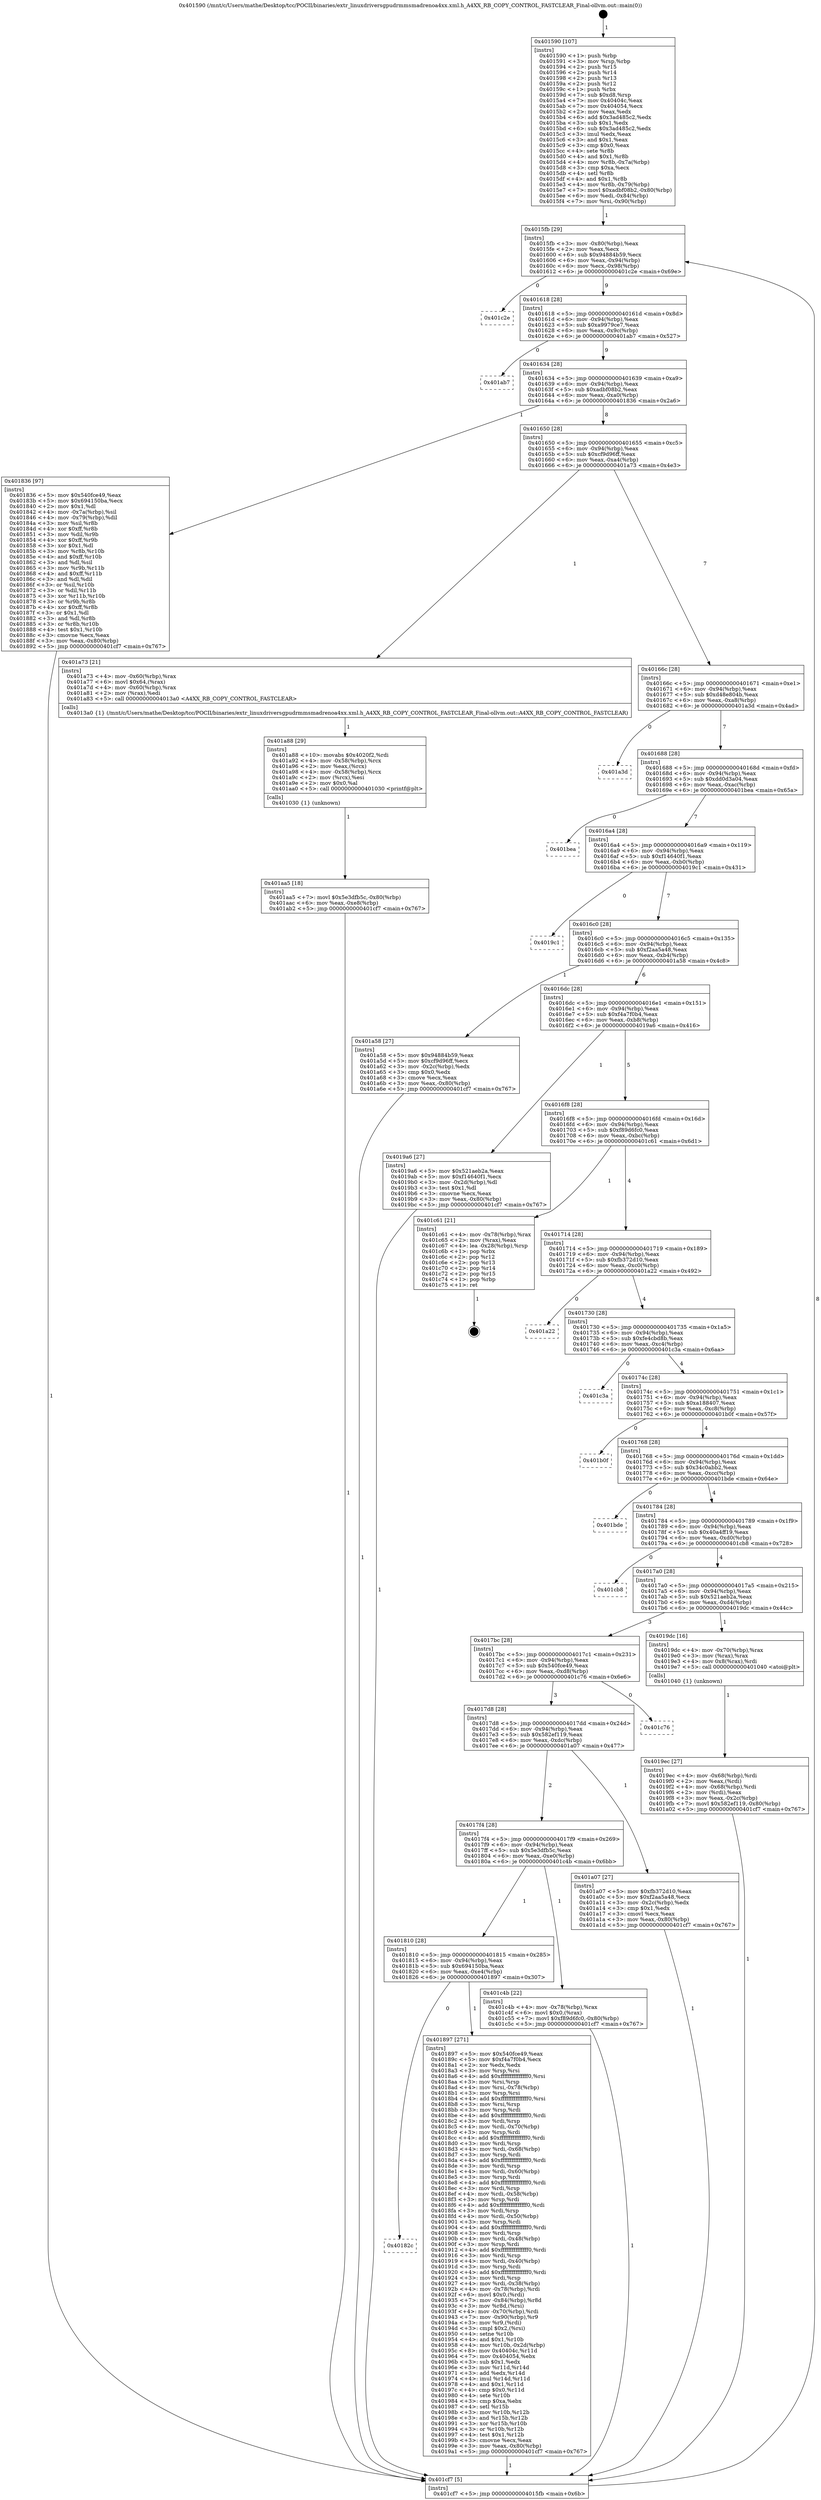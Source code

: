 digraph "0x401590" {
  label = "0x401590 (/mnt/c/Users/mathe/Desktop/tcc/POCII/binaries/extr_linuxdriversgpudrmmsmadrenoa4xx.xml.h_A4XX_RB_COPY_CONTROL_FASTCLEAR_Final-ollvm.out::main(0))"
  labelloc = "t"
  node[shape=record]

  Entry [label="",width=0.3,height=0.3,shape=circle,fillcolor=black,style=filled]
  "0x4015fb" [label="{
     0x4015fb [29]\l
     | [instrs]\l
     &nbsp;&nbsp;0x4015fb \<+3\>: mov -0x80(%rbp),%eax\l
     &nbsp;&nbsp;0x4015fe \<+2\>: mov %eax,%ecx\l
     &nbsp;&nbsp;0x401600 \<+6\>: sub $0x94884b59,%ecx\l
     &nbsp;&nbsp;0x401606 \<+6\>: mov %eax,-0x94(%rbp)\l
     &nbsp;&nbsp;0x40160c \<+6\>: mov %ecx,-0x98(%rbp)\l
     &nbsp;&nbsp;0x401612 \<+6\>: je 0000000000401c2e \<main+0x69e\>\l
  }"]
  "0x401c2e" [label="{
     0x401c2e\l
  }", style=dashed]
  "0x401618" [label="{
     0x401618 [28]\l
     | [instrs]\l
     &nbsp;&nbsp;0x401618 \<+5\>: jmp 000000000040161d \<main+0x8d\>\l
     &nbsp;&nbsp;0x40161d \<+6\>: mov -0x94(%rbp),%eax\l
     &nbsp;&nbsp;0x401623 \<+5\>: sub $0xa9979ce7,%eax\l
     &nbsp;&nbsp;0x401628 \<+6\>: mov %eax,-0x9c(%rbp)\l
     &nbsp;&nbsp;0x40162e \<+6\>: je 0000000000401ab7 \<main+0x527\>\l
  }"]
  Exit [label="",width=0.3,height=0.3,shape=circle,fillcolor=black,style=filled,peripheries=2]
  "0x401ab7" [label="{
     0x401ab7\l
  }", style=dashed]
  "0x401634" [label="{
     0x401634 [28]\l
     | [instrs]\l
     &nbsp;&nbsp;0x401634 \<+5\>: jmp 0000000000401639 \<main+0xa9\>\l
     &nbsp;&nbsp;0x401639 \<+6\>: mov -0x94(%rbp),%eax\l
     &nbsp;&nbsp;0x40163f \<+5\>: sub $0xadbf08b2,%eax\l
     &nbsp;&nbsp;0x401644 \<+6\>: mov %eax,-0xa0(%rbp)\l
     &nbsp;&nbsp;0x40164a \<+6\>: je 0000000000401836 \<main+0x2a6\>\l
  }"]
  "0x401aa5" [label="{
     0x401aa5 [18]\l
     | [instrs]\l
     &nbsp;&nbsp;0x401aa5 \<+7\>: movl $0x5e3dfb5c,-0x80(%rbp)\l
     &nbsp;&nbsp;0x401aac \<+6\>: mov %eax,-0xe8(%rbp)\l
     &nbsp;&nbsp;0x401ab2 \<+5\>: jmp 0000000000401cf7 \<main+0x767\>\l
  }"]
  "0x401836" [label="{
     0x401836 [97]\l
     | [instrs]\l
     &nbsp;&nbsp;0x401836 \<+5\>: mov $0x540fce49,%eax\l
     &nbsp;&nbsp;0x40183b \<+5\>: mov $0x694150ba,%ecx\l
     &nbsp;&nbsp;0x401840 \<+2\>: mov $0x1,%dl\l
     &nbsp;&nbsp;0x401842 \<+4\>: mov -0x7a(%rbp),%sil\l
     &nbsp;&nbsp;0x401846 \<+4\>: mov -0x79(%rbp),%dil\l
     &nbsp;&nbsp;0x40184a \<+3\>: mov %sil,%r8b\l
     &nbsp;&nbsp;0x40184d \<+4\>: xor $0xff,%r8b\l
     &nbsp;&nbsp;0x401851 \<+3\>: mov %dil,%r9b\l
     &nbsp;&nbsp;0x401854 \<+4\>: xor $0xff,%r9b\l
     &nbsp;&nbsp;0x401858 \<+3\>: xor $0x1,%dl\l
     &nbsp;&nbsp;0x40185b \<+3\>: mov %r8b,%r10b\l
     &nbsp;&nbsp;0x40185e \<+4\>: and $0xff,%r10b\l
     &nbsp;&nbsp;0x401862 \<+3\>: and %dl,%sil\l
     &nbsp;&nbsp;0x401865 \<+3\>: mov %r9b,%r11b\l
     &nbsp;&nbsp;0x401868 \<+4\>: and $0xff,%r11b\l
     &nbsp;&nbsp;0x40186c \<+3\>: and %dl,%dil\l
     &nbsp;&nbsp;0x40186f \<+3\>: or %sil,%r10b\l
     &nbsp;&nbsp;0x401872 \<+3\>: or %dil,%r11b\l
     &nbsp;&nbsp;0x401875 \<+3\>: xor %r11b,%r10b\l
     &nbsp;&nbsp;0x401878 \<+3\>: or %r9b,%r8b\l
     &nbsp;&nbsp;0x40187b \<+4\>: xor $0xff,%r8b\l
     &nbsp;&nbsp;0x40187f \<+3\>: or $0x1,%dl\l
     &nbsp;&nbsp;0x401882 \<+3\>: and %dl,%r8b\l
     &nbsp;&nbsp;0x401885 \<+3\>: or %r8b,%r10b\l
     &nbsp;&nbsp;0x401888 \<+4\>: test $0x1,%r10b\l
     &nbsp;&nbsp;0x40188c \<+3\>: cmovne %ecx,%eax\l
     &nbsp;&nbsp;0x40188f \<+3\>: mov %eax,-0x80(%rbp)\l
     &nbsp;&nbsp;0x401892 \<+5\>: jmp 0000000000401cf7 \<main+0x767\>\l
  }"]
  "0x401650" [label="{
     0x401650 [28]\l
     | [instrs]\l
     &nbsp;&nbsp;0x401650 \<+5\>: jmp 0000000000401655 \<main+0xc5\>\l
     &nbsp;&nbsp;0x401655 \<+6\>: mov -0x94(%rbp),%eax\l
     &nbsp;&nbsp;0x40165b \<+5\>: sub $0xcf9d96ff,%eax\l
     &nbsp;&nbsp;0x401660 \<+6\>: mov %eax,-0xa4(%rbp)\l
     &nbsp;&nbsp;0x401666 \<+6\>: je 0000000000401a73 \<main+0x4e3\>\l
  }"]
  "0x401cf7" [label="{
     0x401cf7 [5]\l
     | [instrs]\l
     &nbsp;&nbsp;0x401cf7 \<+5\>: jmp 00000000004015fb \<main+0x6b\>\l
  }"]
  "0x401590" [label="{
     0x401590 [107]\l
     | [instrs]\l
     &nbsp;&nbsp;0x401590 \<+1\>: push %rbp\l
     &nbsp;&nbsp;0x401591 \<+3\>: mov %rsp,%rbp\l
     &nbsp;&nbsp;0x401594 \<+2\>: push %r15\l
     &nbsp;&nbsp;0x401596 \<+2\>: push %r14\l
     &nbsp;&nbsp;0x401598 \<+2\>: push %r13\l
     &nbsp;&nbsp;0x40159a \<+2\>: push %r12\l
     &nbsp;&nbsp;0x40159c \<+1\>: push %rbx\l
     &nbsp;&nbsp;0x40159d \<+7\>: sub $0xd8,%rsp\l
     &nbsp;&nbsp;0x4015a4 \<+7\>: mov 0x40404c,%eax\l
     &nbsp;&nbsp;0x4015ab \<+7\>: mov 0x404054,%ecx\l
     &nbsp;&nbsp;0x4015b2 \<+2\>: mov %eax,%edx\l
     &nbsp;&nbsp;0x4015b4 \<+6\>: add $0x3ad485c2,%edx\l
     &nbsp;&nbsp;0x4015ba \<+3\>: sub $0x1,%edx\l
     &nbsp;&nbsp;0x4015bd \<+6\>: sub $0x3ad485c2,%edx\l
     &nbsp;&nbsp;0x4015c3 \<+3\>: imul %edx,%eax\l
     &nbsp;&nbsp;0x4015c6 \<+3\>: and $0x1,%eax\l
     &nbsp;&nbsp;0x4015c9 \<+3\>: cmp $0x0,%eax\l
     &nbsp;&nbsp;0x4015cc \<+4\>: sete %r8b\l
     &nbsp;&nbsp;0x4015d0 \<+4\>: and $0x1,%r8b\l
     &nbsp;&nbsp;0x4015d4 \<+4\>: mov %r8b,-0x7a(%rbp)\l
     &nbsp;&nbsp;0x4015d8 \<+3\>: cmp $0xa,%ecx\l
     &nbsp;&nbsp;0x4015db \<+4\>: setl %r8b\l
     &nbsp;&nbsp;0x4015df \<+4\>: and $0x1,%r8b\l
     &nbsp;&nbsp;0x4015e3 \<+4\>: mov %r8b,-0x79(%rbp)\l
     &nbsp;&nbsp;0x4015e7 \<+7\>: movl $0xadbf08b2,-0x80(%rbp)\l
     &nbsp;&nbsp;0x4015ee \<+6\>: mov %edi,-0x84(%rbp)\l
     &nbsp;&nbsp;0x4015f4 \<+7\>: mov %rsi,-0x90(%rbp)\l
  }"]
  "0x401a88" [label="{
     0x401a88 [29]\l
     | [instrs]\l
     &nbsp;&nbsp;0x401a88 \<+10\>: movabs $0x4020f2,%rdi\l
     &nbsp;&nbsp;0x401a92 \<+4\>: mov -0x58(%rbp),%rcx\l
     &nbsp;&nbsp;0x401a96 \<+2\>: mov %eax,(%rcx)\l
     &nbsp;&nbsp;0x401a98 \<+4\>: mov -0x58(%rbp),%rcx\l
     &nbsp;&nbsp;0x401a9c \<+2\>: mov (%rcx),%esi\l
     &nbsp;&nbsp;0x401a9e \<+2\>: mov $0x0,%al\l
     &nbsp;&nbsp;0x401aa0 \<+5\>: call 0000000000401030 \<printf@plt\>\l
     | [calls]\l
     &nbsp;&nbsp;0x401030 \{1\} (unknown)\l
  }"]
  "0x401a73" [label="{
     0x401a73 [21]\l
     | [instrs]\l
     &nbsp;&nbsp;0x401a73 \<+4\>: mov -0x60(%rbp),%rax\l
     &nbsp;&nbsp;0x401a77 \<+6\>: movl $0x64,(%rax)\l
     &nbsp;&nbsp;0x401a7d \<+4\>: mov -0x60(%rbp),%rax\l
     &nbsp;&nbsp;0x401a81 \<+2\>: mov (%rax),%edi\l
     &nbsp;&nbsp;0x401a83 \<+5\>: call 00000000004013a0 \<A4XX_RB_COPY_CONTROL_FASTCLEAR\>\l
     | [calls]\l
     &nbsp;&nbsp;0x4013a0 \{1\} (/mnt/c/Users/mathe/Desktop/tcc/POCII/binaries/extr_linuxdriversgpudrmmsmadrenoa4xx.xml.h_A4XX_RB_COPY_CONTROL_FASTCLEAR_Final-ollvm.out::A4XX_RB_COPY_CONTROL_FASTCLEAR)\l
  }"]
  "0x40166c" [label="{
     0x40166c [28]\l
     | [instrs]\l
     &nbsp;&nbsp;0x40166c \<+5\>: jmp 0000000000401671 \<main+0xe1\>\l
     &nbsp;&nbsp;0x401671 \<+6\>: mov -0x94(%rbp),%eax\l
     &nbsp;&nbsp;0x401677 \<+5\>: sub $0xd48e804b,%eax\l
     &nbsp;&nbsp;0x40167c \<+6\>: mov %eax,-0xa8(%rbp)\l
     &nbsp;&nbsp;0x401682 \<+6\>: je 0000000000401a3d \<main+0x4ad\>\l
  }"]
  "0x4019ec" [label="{
     0x4019ec [27]\l
     | [instrs]\l
     &nbsp;&nbsp;0x4019ec \<+4\>: mov -0x68(%rbp),%rdi\l
     &nbsp;&nbsp;0x4019f0 \<+2\>: mov %eax,(%rdi)\l
     &nbsp;&nbsp;0x4019f2 \<+4\>: mov -0x68(%rbp),%rdi\l
     &nbsp;&nbsp;0x4019f6 \<+2\>: mov (%rdi),%eax\l
     &nbsp;&nbsp;0x4019f8 \<+3\>: mov %eax,-0x2c(%rbp)\l
     &nbsp;&nbsp;0x4019fb \<+7\>: movl $0x582ef119,-0x80(%rbp)\l
     &nbsp;&nbsp;0x401a02 \<+5\>: jmp 0000000000401cf7 \<main+0x767\>\l
  }"]
  "0x401a3d" [label="{
     0x401a3d\l
  }", style=dashed]
  "0x401688" [label="{
     0x401688 [28]\l
     | [instrs]\l
     &nbsp;&nbsp;0x401688 \<+5\>: jmp 000000000040168d \<main+0xfd\>\l
     &nbsp;&nbsp;0x40168d \<+6\>: mov -0x94(%rbp),%eax\l
     &nbsp;&nbsp;0x401693 \<+5\>: sub $0xdd0d3a04,%eax\l
     &nbsp;&nbsp;0x401698 \<+6\>: mov %eax,-0xac(%rbp)\l
     &nbsp;&nbsp;0x40169e \<+6\>: je 0000000000401bea \<main+0x65a\>\l
  }"]
  "0x40182c" [label="{
     0x40182c\l
  }", style=dashed]
  "0x401bea" [label="{
     0x401bea\l
  }", style=dashed]
  "0x4016a4" [label="{
     0x4016a4 [28]\l
     | [instrs]\l
     &nbsp;&nbsp;0x4016a4 \<+5\>: jmp 00000000004016a9 \<main+0x119\>\l
     &nbsp;&nbsp;0x4016a9 \<+6\>: mov -0x94(%rbp),%eax\l
     &nbsp;&nbsp;0x4016af \<+5\>: sub $0xf14640f1,%eax\l
     &nbsp;&nbsp;0x4016b4 \<+6\>: mov %eax,-0xb0(%rbp)\l
     &nbsp;&nbsp;0x4016ba \<+6\>: je 00000000004019c1 \<main+0x431\>\l
  }"]
  "0x401897" [label="{
     0x401897 [271]\l
     | [instrs]\l
     &nbsp;&nbsp;0x401897 \<+5\>: mov $0x540fce49,%eax\l
     &nbsp;&nbsp;0x40189c \<+5\>: mov $0xf4a7f0b4,%ecx\l
     &nbsp;&nbsp;0x4018a1 \<+2\>: xor %edx,%edx\l
     &nbsp;&nbsp;0x4018a3 \<+3\>: mov %rsp,%rsi\l
     &nbsp;&nbsp;0x4018a6 \<+4\>: add $0xfffffffffffffff0,%rsi\l
     &nbsp;&nbsp;0x4018aa \<+3\>: mov %rsi,%rsp\l
     &nbsp;&nbsp;0x4018ad \<+4\>: mov %rsi,-0x78(%rbp)\l
     &nbsp;&nbsp;0x4018b1 \<+3\>: mov %rsp,%rsi\l
     &nbsp;&nbsp;0x4018b4 \<+4\>: add $0xfffffffffffffff0,%rsi\l
     &nbsp;&nbsp;0x4018b8 \<+3\>: mov %rsi,%rsp\l
     &nbsp;&nbsp;0x4018bb \<+3\>: mov %rsp,%rdi\l
     &nbsp;&nbsp;0x4018be \<+4\>: add $0xfffffffffffffff0,%rdi\l
     &nbsp;&nbsp;0x4018c2 \<+3\>: mov %rdi,%rsp\l
     &nbsp;&nbsp;0x4018c5 \<+4\>: mov %rdi,-0x70(%rbp)\l
     &nbsp;&nbsp;0x4018c9 \<+3\>: mov %rsp,%rdi\l
     &nbsp;&nbsp;0x4018cc \<+4\>: add $0xfffffffffffffff0,%rdi\l
     &nbsp;&nbsp;0x4018d0 \<+3\>: mov %rdi,%rsp\l
     &nbsp;&nbsp;0x4018d3 \<+4\>: mov %rdi,-0x68(%rbp)\l
     &nbsp;&nbsp;0x4018d7 \<+3\>: mov %rsp,%rdi\l
     &nbsp;&nbsp;0x4018da \<+4\>: add $0xfffffffffffffff0,%rdi\l
     &nbsp;&nbsp;0x4018de \<+3\>: mov %rdi,%rsp\l
     &nbsp;&nbsp;0x4018e1 \<+4\>: mov %rdi,-0x60(%rbp)\l
     &nbsp;&nbsp;0x4018e5 \<+3\>: mov %rsp,%rdi\l
     &nbsp;&nbsp;0x4018e8 \<+4\>: add $0xfffffffffffffff0,%rdi\l
     &nbsp;&nbsp;0x4018ec \<+3\>: mov %rdi,%rsp\l
     &nbsp;&nbsp;0x4018ef \<+4\>: mov %rdi,-0x58(%rbp)\l
     &nbsp;&nbsp;0x4018f3 \<+3\>: mov %rsp,%rdi\l
     &nbsp;&nbsp;0x4018f6 \<+4\>: add $0xfffffffffffffff0,%rdi\l
     &nbsp;&nbsp;0x4018fa \<+3\>: mov %rdi,%rsp\l
     &nbsp;&nbsp;0x4018fd \<+4\>: mov %rdi,-0x50(%rbp)\l
     &nbsp;&nbsp;0x401901 \<+3\>: mov %rsp,%rdi\l
     &nbsp;&nbsp;0x401904 \<+4\>: add $0xfffffffffffffff0,%rdi\l
     &nbsp;&nbsp;0x401908 \<+3\>: mov %rdi,%rsp\l
     &nbsp;&nbsp;0x40190b \<+4\>: mov %rdi,-0x48(%rbp)\l
     &nbsp;&nbsp;0x40190f \<+3\>: mov %rsp,%rdi\l
     &nbsp;&nbsp;0x401912 \<+4\>: add $0xfffffffffffffff0,%rdi\l
     &nbsp;&nbsp;0x401916 \<+3\>: mov %rdi,%rsp\l
     &nbsp;&nbsp;0x401919 \<+4\>: mov %rdi,-0x40(%rbp)\l
     &nbsp;&nbsp;0x40191d \<+3\>: mov %rsp,%rdi\l
     &nbsp;&nbsp;0x401920 \<+4\>: add $0xfffffffffffffff0,%rdi\l
     &nbsp;&nbsp;0x401924 \<+3\>: mov %rdi,%rsp\l
     &nbsp;&nbsp;0x401927 \<+4\>: mov %rdi,-0x38(%rbp)\l
     &nbsp;&nbsp;0x40192b \<+4\>: mov -0x78(%rbp),%rdi\l
     &nbsp;&nbsp;0x40192f \<+6\>: movl $0x0,(%rdi)\l
     &nbsp;&nbsp;0x401935 \<+7\>: mov -0x84(%rbp),%r8d\l
     &nbsp;&nbsp;0x40193c \<+3\>: mov %r8d,(%rsi)\l
     &nbsp;&nbsp;0x40193f \<+4\>: mov -0x70(%rbp),%rdi\l
     &nbsp;&nbsp;0x401943 \<+7\>: mov -0x90(%rbp),%r9\l
     &nbsp;&nbsp;0x40194a \<+3\>: mov %r9,(%rdi)\l
     &nbsp;&nbsp;0x40194d \<+3\>: cmpl $0x2,(%rsi)\l
     &nbsp;&nbsp;0x401950 \<+4\>: setne %r10b\l
     &nbsp;&nbsp;0x401954 \<+4\>: and $0x1,%r10b\l
     &nbsp;&nbsp;0x401958 \<+4\>: mov %r10b,-0x2d(%rbp)\l
     &nbsp;&nbsp;0x40195c \<+8\>: mov 0x40404c,%r11d\l
     &nbsp;&nbsp;0x401964 \<+7\>: mov 0x404054,%ebx\l
     &nbsp;&nbsp;0x40196b \<+3\>: sub $0x1,%edx\l
     &nbsp;&nbsp;0x40196e \<+3\>: mov %r11d,%r14d\l
     &nbsp;&nbsp;0x401971 \<+3\>: add %edx,%r14d\l
     &nbsp;&nbsp;0x401974 \<+4\>: imul %r14d,%r11d\l
     &nbsp;&nbsp;0x401978 \<+4\>: and $0x1,%r11d\l
     &nbsp;&nbsp;0x40197c \<+4\>: cmp $0x0,%r11d\l
     &nbsp;&nbsp;0x401980 \<+4\>: sete %r10b\l
     &nbsp;&nbsp;0x401984 \<+3\>: cmp $0xa,%ebx\l
     &nbsp;&nbsp;0x401987 \<+4\>: setl %r15b\l
     &nbsp;&nbsp;0x40198b \<+3\>: mov %r10b,%r12b\l
     &nbsp;&nbsp;0x40198e \<+3\>: and %r15b,%r12b\l
     &nbsp;&nbsp;0x401991 \<+3\>: xor %r15b,%r10b\l
     &nbsp;&nbsp;0x401994 \<+3\>: or %r10b,%r12b\l
     &nbsp;&nbsp;0x401997 \<+4\>: test $0x1,%r12b\l
     &nbsp;&nbsp;0x40199b \<+3\>: cmovne %ecx,%eax\l
     &nbsp;&nbsp;0x40199e \<+3\>: mov %eax,-0x80(%rbp)\l
     &nbsp;&nbsp;0x4019a1 \<+5\>: jmp 0000000000401cf7 \<main+0x767\>\l
  }"]
  "0x4019c1" [label="{
     0x4019c1\l
  }", style=dashed]
  "0x4016c0" [label="{
     0x4016c0 [28]\l
     | [instrs]\l
     &nbsp;&nbsp;0x4016c0 \<+5\>: jmp 00000000004016c5 \<main+0x135\>\l
     &nbsp;&nbsp;0x4016c5 \<+6\>: mov -0x94(%rbp),%eax\l
     &nbsp;&nbsp;0x4016cb \<+5\>: sub $0xf2aa5a48,%eax\l
     &nbsp;&nbsp;0x4016d0 \<+6\>: mov %eax,-0xb4(%rbp)\l
     &nbsp;&nbsp;0x4016d6 \<+6\>: je 0000000000401a58 \<main+0x4c8\>\l
  }"]
  "0x401810" [label="{
     0x401810 [28]\l
     | [instrs]\l
     &nbsp;&nbsp;0x401810 \<+5\>: jmp 0000000000401815 \<main+0x285\>\l
     &nbsp;&nbsp;0x401815 \<+6\>: mov -0x94(%rbp),%eax\l
     &nbsp;&nbsp;0x40181b \<+5\>: sub $0x694150ba,%eax\l
     &nbsp;&nbsp;0x401820 \<+6\>: mov %eax,-0xe4(%rbp)\l
     &nbsp;&nbsp;0x401826 \<+6\>: je 0000000000401897 \<main+0x307\>\l
  }"]
  "0x401a58" [label="{
     0x401a58 [27]\l
     | [instrs]\l
     &nbsp;&nbsp;0x401a58 \<+5\>: mov $0x94884b59,%eax\l
     &nbsp;&nbsp;0x401a5d \<+5\>: mov $0xcf9d96ff,%ecx\l
     &nbsp;&nbsp;0x401a62 \<+3\>: mov -0x2c(%rbp),%edx\l
     &nbsp;&nbsp;0x401a65 \<+3\>: cmp $0x0,%edx\l
     &nbsp;&nbsp;0x401a68 \<+3\>: cmove %ecx,%eax\l
     &nbsp;&nbsp;0x401a6b \<+3\>: mov %eax,-0x80(%rbp)\l
     &nbsp;&nbsp;0x401a6e \<+5\>: jmp 0000000000401cf7 \<main+0x767\>\l
  }"]
  "0x4016dc" [label="{
     0x4016dc [28]\l
     | [instrs]\l
     &nbsp;&nbsp;0x4016dc \<+5\>: jmp 00000000004016e1 \<main+0x151\>\l
     &nbsp;&nbsp;0x4016e1 \<+6\>: mov -0x94(%rbp),%eax\l
     &nbsp;&nbsp;0x4016e7 \<+5\>: sub $0xf4a7f0b4,%eax\l
     &nbsp;&nbsp;0x4016ec \<+6\>: mov %eax,-0xb8(%rbp)\l
     &nbsp;&nbsp;0x4016f2 \<+6\>: je 00000000004019a6 \<main+0x416\>\l
  }"]
  "0x401c4b" [label="{
     0x401c4b [22]\l
     | [instrs]\l
     &nbsp;&nbsp;0x401c4b \<+4\>: mov -0x78(%rbp),%rax\l
     &nbsp;&nbsp;0x401c4f \<+6\>: movl $0x0,(%rax)\l
     &nbsp;&nbsp;0x401c55 \<+7\>: movl $0xf89d6fc0,-0x80(%rbp)\l
     &nbsp;&nbsp;0x401c5c \<+5\>: jmp 0000000000401cf7 \<main+0x767\>\l
  }"]
  "0x4019a6" [label="{
     0x4019a6 [27]\l
     | [instrs]\l
     &nbsp;&nbsp;0x4019a6 \<+5\>: mov $0x521aeb2a,%eax\l
     &nbsp;&nbsp;0x4019ab \<+5\>: mov $0xf14640f1,%ecx\l
     &nbsp;&nbsp;0x4019b0 \<+3\>: mov -0x2d(%rbp),%dl\l
     &nbsp;&nbsp;0x4019b3 \<+3\>: test $0x1,%dl\l
     &nbsp;&nbsp;0x4019b6 \<+3\>: cmovne %ecx,%eax\l
     &nbsp;&nbsp;0x4019b9 \<+3\>: mov %eax,-0x80(%rbp)\l
     &nbsp;&nbsp;0x4019bc \<+5\>: jmp 0000000000401cf7 \<main+0x767\>\l
  }"]
  "0x4016f8" [label="{
     0x4016f8 [28]\l
     | [instrs]\l
     &nbsp;&nbsp;0x4016f8 \<+5\>: jmp 00000000004016fd \<main+0x16d\>\l
     &nbsp;&nbsp;0x4016fd \<+6\>: mov -0x94(%rbp),%eax\l
     &nbsp;&nbsp;0x401703 \<+5\>: sub $0xf89d6fc0,%eax\l
     &nbsp;&nbsp;0x401708 \<+6\>: mov %eax,-0xbc(%rbp)\l
     &nbsp;&nbsp;0x40170e \<+6\>: je 0000000000401c61 \<main+0x6d1\>\l
  }"]
  "0x4017f4" [label="{
     0x4017f4 [28]\l
     | [instrs]\l
     &nbsp;&nbsp;0x4017f4 \<+5\>: jmp 00000000004017f9 \<main+0x269\>\l
     &nbsp;&nbsp;0x4017f9 \<+6\>: mov -0x94(%rbp),%eax\l
     &nbsp;&nbsp;0x4017ff \<+5\>: sub $0x5e3dfb5c,%eax\l
     &nbsp;&nbsp;0x401804 \<+6\>: mov %eax,-0xe0(%rbp)\l
     &nbsp;&nbsp;0x40180a \<+6\>: je 0000000000401c4b \<main+0x6bb\>\l
  }"]
  "0x401c61" [label="{
     0x401c61 [21]\l
     | [instrs]\l
     &nbsp;&nbsp;0x401c61 \<+4\>: mov -0x78(%rbp),%rax\l
     &nbsp;&nbsp;0x401c65 \<+2\>: mov (%rax),%eax\l
     &nbsp;&nbsp;0x401c67 \<+4\>: lea -0x28(%rbp),%rsp\l
     &nbsp;&nbsp;0x401c6b \<+1\>: pop %rbx\l
     &nbsp;&nbsp;0x401c6c \<+2\>: pop %r12\l
     &nbsp;&nbsp;0x401c6e \<+2\>: pop %r13\l
     &nbsp;&nbsp;0x401c70 \<+2\>: pop %r14\l
     &nbsp;&nbsp;0x401c72 \<+2\>: pop %r15\l
     &nbsp;&nbsp;0x401c74 \<+1\>: pop %rbp\l
     &nbsp;&nbsp;0x401c75 \<+1\>: ret\l
  }"]
  "0x401714" [label="{
     0x401714 [28]\l
     | [instrs]\l
     &nbsp;&nbsp;0x401714 \<+5\>: jmp 0000000000401719 \<main+0x189\>\l
     &nbsp;&nbsp;0x401719 \<+6\>: mov -0x94(%rbp),%eax\l
     &nbsp;&nbsp;0x40171f \<+5\>: sub $0xfb372d10,%eax\l
     &nbsp;&nbsp;0x401724 \<+6\>: mov %eax,-0xc0(%rbp)\l
     &nbsp;&nbsp;0x40172a \<+6\>: je 0000000000401a22 \<main+0x492\>\l
  }"]
  "0x401a07" [label="{
     0x401a07 [27]\l
     | [instrs]\l
     &nbsp;&nbsp;0x401a07 \<+5\>: mov $0xfb372d10,%eax\l
     &nbsp;&nbsp;0x401a0c \<+5\>: mov $0xf2aa5a48,%ecx\l
     &nbsp;&nbsp;0x401a11 \<+3\>: mov -0x2c(%rbp),%edx\l
     &nbsp;&nbsp;0x401a14 \<+3\>: cmp $0x1,%edx\l
     &nbsp;&nbsp;0x401a17 \<+3\>: cmovl %ecx,%eax\l
     &nbsp;&nbsp;0x401a1a \<+3\>: mov %eax,-0x80(%rbp)\l
     &nbsp;&nbsp;0x401a1d \<+5\>: jmp 0000000000401cf7 \<main+0x767\>\l
  }"]
  "0x401a22" [label="{
     0x401a22\l
  }", style=dashed]
  "0x401730" [label="{
     0x401730 [28]\l
     | [instrs]\l
     &nbsp;&nbsp;0x401730 \<+5\>: jmp 0000000000401735 \<main+0x1a5\>\l
     &nbsp;&nbsp;0x401735 \<+6\>: mov -0x94(%rbp),%eax\l
     &nbsp;&nbsp;0x40173b \<+5\>: sub $0xfe4cbd8b,%eax\l
     &nbsp;&nbsp;0x401740 \<+6\>: mov %eax,-0xc4(%rbp)\l
     &nbsp;&nbsp;0x401746 \<+6\>: je 0000000000401c3a \<main+0x6aa\>\l
  }"]
  "0x4017d8" [label="{
     0x4017d8 [28]\l
     | [instrs]\l
     &nbsp;&nbsp;0x4017d8 \<+5\>: jmp 00000000004017dd \<main+0x24d\>\l
     &nbsp;&nbsp;0x4017dd \<+6\>: mov -0x94(%rbp),%eax\l
     &nbsp;&nbsp;0x4017e3 \<+5\>: sub $0x582ef119,%eax\l
     &nbsp;&nbsp;0x4017e8 \<+6\>: mov %eax,-0xdc(%rbp)\l
     &nbsp;&nbsp;0x4017ee \<+6\>: je 0000000000401a07 \<main+0x477\>\l
  }"]
  "0x401c3a" [label="{
     0x401c3a\l
  }", style=dashed]
  "0x40174c" [label="{
     0x40174c [28]\l
     | [instrs]\l
     &nbsp;&nbsp;0x40174c \<+5\>: jmp 0000000000401751 \<main+0x1c1\>\l
     &nbsp;&nbsp;0x401751 \<+6\>: mov -0x94(%rbp),%eax\l
     &nbsp;&nbsp;0x401757 \<+5\>: sub $0xa188407,%eax\l
     &nbsp;&nbsp;0x40175c \<+6\>: mov %eax,-0xc8(%rbp)\l
     &nbsp;&nbsp;0x401762 \<+6\>: je 0000000000401b0f \<main+0x57f\>\l
  }"]
  "0x401c76" [label="{
     0x401c76\l
  }", style=dashed]
  "0x401b0f" [label="{
     0x401b0f\l
  }", style=dashed]
  "0x401768" [label="{
     0x401768 [28]\l
     | [instrs]\l
     &nbsp;&nbsp;0x401768 \<+5\>: jmp 000000000040176d \<main+0x1dd\>\l
     &nbsp;&nbsp;0x40176d \<+6\>: mov -0x94(%rbp),%eax\l
     &nbsp;&nbsp;0x401773 \<+5\>: sub $0x34c0abb2,%eax\l
     &nbsp;&nbsp;0x401778 \<+6\>: mov %eax,-0xcc(%rbp)\l
     &nbsp;&nbsp;0x40177e \<+6\>: je 0000000000401bde \<main+0x64e\>\l
  }"]
  "0x4017bc" [label="{
     0x4017bc [28]\l
     | [instrs]\l
     &nbsp;&nbsp;0x4017bc \<+5\>: jmp 00000000004017c1 \<main+0x231\>\l
     &nbsp;&nbsp;0x4017c1 \<+6\>: mov -0x94(%rbp),%eax\l
     &nbsp;&nbsp;0x4017c7 \<+5\>: sub $0x540fce49,%eax\l
     &nbsp;&nbsp;0x4017cc \<+6\>: mov %eax,-0xd8(%rbp)\l
     &nbsp;&nbsp;0x4017d2 \<+6\>: je 0000000000401c76 \<main+0x6e6\>\l
  }"]
  "0x401bde" [label="{
     0x401bde\l
  }", style=dashed]
  "0x401784" [label="{
     0x401784 [28]\l
     | [instrs]\l
     &nbsp;&nbsp;0x401784 \<+5\>: jmp 0000000000401789 \<main+0x1f9\>\l
     &nbsp;&nbsp;0x401789 \<+6\>: mov -0x94(%rbp),%eax\l
     &nbsp;&nbsp;0x40178f \<+5\>: sub $0x40a4ff19,%eax\l
     &nbsp;&nbsp;0x401794 \<+6\>: mov %eax,-0xd0(%rbp)\l
     &nbsp;&nbsp;0x40179a \<+6\>: je 0000000000401cb8 \<main+0x728\>\l
  }"]
  "0x4019dc" [label="{
     0x4019dc [16]\l
     | [instrs]\l
     &nbsp;&nbsp;0x4019dc \<+4\>: mov -0x70(%rbp),%rax\l
     &nbsp;&nbsp;0x4019e0 \<+3\>: mov (%rax),%rax\l
     &nbsp;&nbsp;0x4019e3 \<+4\>: mov 0x8(%rax),%rdi\l
     &nbsp;&nbsp;0x4019e7 \<+5\>: call 0000000000401040 \<atoi@plt\>\l
     | [calls]\l
     &nbsp;&nbsp;0x401040 \{1\} (unknown)\l
  }"]
  "0x401cb8" [label="{
     0x401cb8\l
  }", style=dashed]
  "0x4017a0" [label="{
     0x4017a0 [28]\l
     | [instrs]\l
     &nbsp;&nbsp;0x4017a0 \<+5\>: jmp 00000000004017a5 \<main+0x215\>\l
     &nbsp;&nbsp;0x4017a5 \<+6\>: mov -0x94(%rbp),%eax\l
     &nbsp;&nbsp;0x4017ab \<+5\>: sub $0x521aeb2a,%eax\l
     &nbsp;&nbsp;0x4017b0 \<+6\>: mov %eax,-0xd4(%rbp)\l
     &nbsp;&nbsp;0x4017b6 \<+6\>: je 00000000004019dc \<main+0x44c\>\l
  }"]
  Entry -> "0x401590" [label=" 1"]
  "0x4015fb" -> "0x401c2e" [label=" 0"]
  "0x4015fb" -> "0x401618" [label=" 9"]
  "0x401c61" -> Exit [label=" 1"]
  "0x401618" -> "0x401ab7" [label=" 0"]
  "0x401618" -> "0x401634" [label=" 9"]
  "0x401c4b" -> "0x401cf7" [label=" 1"]
  "0x401634" -> "0x401836" [label=" 1"]
  "0x401634" -> "0x401650" [label=" 8"]
  "0x401836" -> "0x401cf7" [label=" 1"]
  "0x401590" -> "0x4015fb" [label=" 1"]
  "0x401cf7" -> "0x4015fb" [label=" 8"]
  "0x401aa5" -> "0x401cf7" [label=" 1"]
  "0x401650" -> "0x401a73" [label=" 1"]
  "0x401650" -> "0x40166c" [label=" 7"]
  "0x401a88" -> "0x401aa5" [label=" 1"]
  "0x40166c" -> "0x401a3d" [label=" 0"]
  "0x40166c" -> "0x401688" [label=" 7"]
  "0x401a73" -> "0x401a88" [label=" 1"]
  "0x401688" -> "0x401bea" [label=" 0"]
  "0x401688" -> "0x4016a4" [label=" 7"]
  "0x401a07" -> "0x401cf7" [label=" 1"]
  "0x4016a4" -> "0x4019c1" [label=" 0"]
  "0x4016a4" -> "0x4016c0" [label=" 7"]
  "0x4019ec" -> "0x401cf7" [label=" 1"]
  "0x4016c0" -> "0x401a58" [label=" 1"]
  "0x4016c0" -> "0x4016dc" [label=" 6"]
  "0x4019a6" -> "0x401cf7" [label=" 1"]
  "0x4016dc" -> "0x4019a6" [label=" 1"]
  "0x4016dc" -> "0x4016f8" [label=" 5"]
  "0x401897" -> "0x401cf7" [label=" 1"]
  "0x4016f8" -> "0x401c61" [label=" 1"]
  "0x4016f8" -> "0x401714" [label=" 4"]
  "0x401810" -> "0x40182c" [label=" 0"]
  "0x401714" -> "0x401a22" [label=" 0"]
  "0x401714" -> "0x401730" [label=" 4"]
  "0x401810" -> "0x401897" [label=" 1"]
  "0x401730" -> "0x401c3a" [label=" 0"]
  "0x401730" -> "0x40174c" [label=" 4"]
  "0x4017f4" -> "0x401810" [label=" 1"]
  "0x40174c" -> "0x401b0f" [label=" 0"]
  "0x40174c" -> "0x401768" [label=" 4"]
  "0x4017f4" -> "0x401c4b" [label=" 1"]
  "0x401768" -> "0x401bde" [label=" 0"]
  "0x401768" -> "0x401784" [label=" 4"]
  "0x4017d8" -> "0x4017f4" [label=" 2"]
  "0x401784" -> "0x401cb8" [label=" 0"]
  "0x401784" -> "0x4017a0" [label=" 4"]
  "0x4017d8" -> "0x401a07" [label=" 1"]
  "0x4017a0" -> "0x4019dc" [label=" 1"]
  "0x4017a0" -> "0x4017bc" [label=" 3"]
  "0x401a58" -> "0x401cf7" [label=" 1"]
  "0x4017bc" -> "0x401c76" [label=" 0"]
  "0x4017bc" -> "0x4017d8" [label=" 3"]
  "0x4019dc" -> "0x4019ec" [label=" 1"]
}

